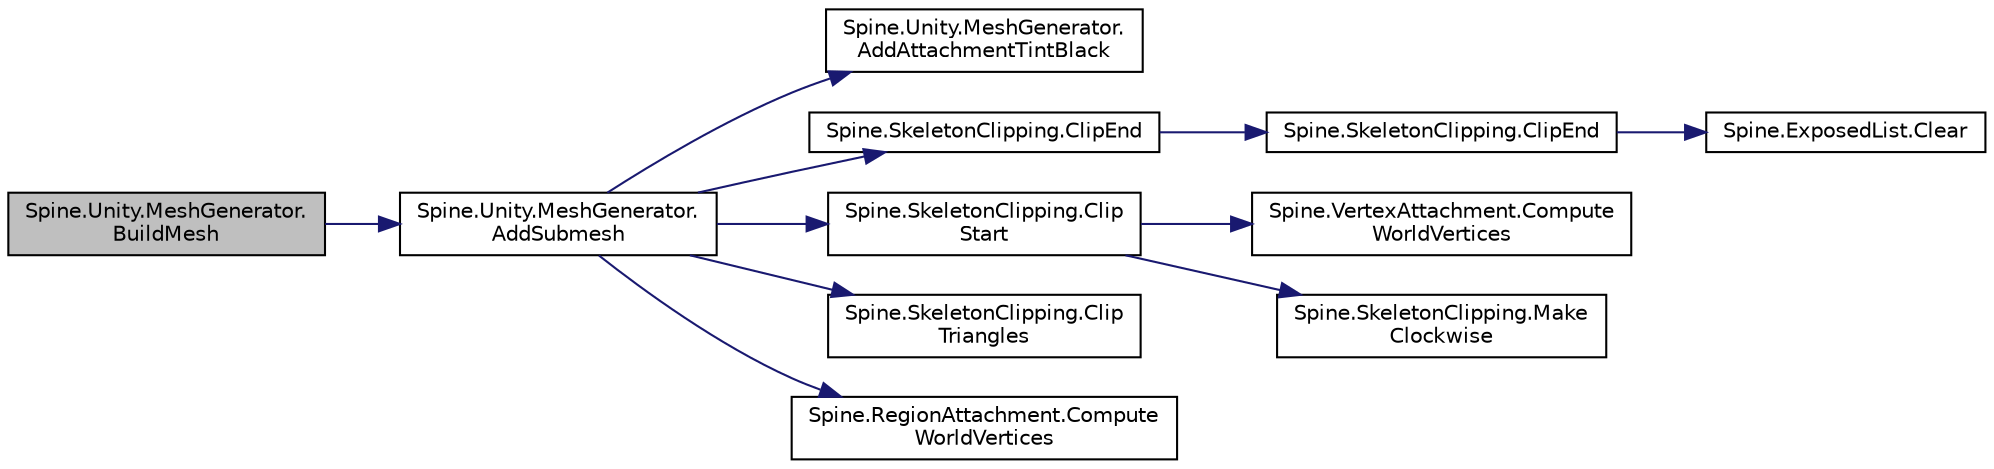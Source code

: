 digraph "Spine.Unity.MeshGenerator.BuildMesh"
{
 // LATEX_PDF_SIZE
  edge [fontname="Helvetica",fontsize="10",labelfontname="Helvetica",labelfontsize="10"];
  node [fontname="Helvetica",fontsize="10",shape=record];
  rankdir="LR";
  Node1 [label="Spine.Unity.MeshGenerator.\lBuildMesh",height=0.2,width=0.4,color="black", fillcolor="grey75", style="filled", fontcolor="black",tooltip=" "];
  Node1 -> Node2 [color="midnightblue",fontsize="10",style="solid",fontname="Helvetica"];
  Node2 [label="Spine.Unity.MeshGenerator.\lAddSubmesh",height=0.2,width=0.4,color="black", fillcolor="white", style="filled",URL="$class_spine_1_1_unity_1_1_mesh_generator.html#aa952a9e80b0019d3bbeb457175e00e7a",tooltip=" "];
  Node2 -> Node3 [color="midnightblue",fontsize="10",style="solid",fontname="Helvetica"];
  Node3 [label="Spine.Unity.MeshGenerator.\lAddAttachmentTintBlack",height=0.2,width=0.4,color="black", fillcolor="white", style="filled",URL="$class_spine_1_1_unity_1_1_mesh_generator.html#a2973ceef783dac952bd6d5eccc90d41d",tooltip=" "];
  Node2 -> Node4 [color="midnightblue",fontsize="10",style="solid",fontname="Helvetica"];
  Node4 [label="Spine.SkeletonClipping.ClipEnd",height=0.2,width=0.4,color="black", fillcolor="white", style="filled",URL="$class_spine_1_1_skeleton_clipping.html#a1a07278048c33b547f8a596c41ceb4bb",tooltip=" "];
  Node4 -> Node5 [color="midnightblue",fontsize="10",style="solid",fontname="Helvetica"];
  Node5 [label="Spine.SkeletonClipping.ClipEnd",height=0.2,width=0.4,color="black", fillcolor="white", style="filled",URL="$class_spine_1_1_skeleton_clipping.html#a4351ab3c136c8d55809579933d943770",tooltip=" "];
  Node5 -> Node6 [color="midnightblue",fontsize="10",style="solid",fontname="Helvetica"];
  Node6 [label="Spine.ExposedList.Clear",height=0.2,width=0.4,color="black", fillcolor="white", style="filled",URL="$class_spine_1_1_exposed_list.html#ab2453ae483ae98e5e68ea616320c8f5b",tooltip=" "];
  Node2 -> Node7 [color="midnightblue",fontsize="10",style="solid",fontname="Helvetica"];
  Node7 [label="Spine.SkeletonClipping.Clip\lStart",height=0.2,width=0.4,color="black", fillcolor="white", style="filled",URL="$class_spine_1_1_skeleton_clipping.html#ae62e72353332993c8e3c7bc437edfd67",tooltip=" "];
  Node7 -> Node8 [color="midnightblue",fontsize="10",style="solid",fontname="Helvetica"];
  Node8 [label="Spine.VertexAttachment.Compute\lWorldVertices",height=0.2,width=0.4,color="black", fillcolor="white", style="filled",URL="$class_spine_1_1_vertex_attachment.html#a3a09094aaa5c85778385a1b19397fced",tooltip=" "];
  Node7 -> Node9 [color="midnightblue",fontsize="10",style="solid",fontname="Helvetica"];
  Node9 [label="Spine.SkeletonClipping.Make\lClockwise",height=0.2,width=0.4,color="black", fillcolor="white", style="filled",URL="$class_spine_1_1_skeleton_clipping.html#aba7209fd235ecabbf7c0af1a994e65a8",tooltip=" "];
  Node2 -> Node10 [color="midnightblue",fontsize="10",style="solid",fontname="Helvetica"];
  Node10 [label="Spine.SkeletonClipping.Clip\lTriangles",height=0.2,width=0.4,color="black", fillcolor="white", style="filled",URL="$class_spine_1_1_skeleton_clipping.html#aec7fae2af5eac108aa788fb43a091bbb",tooltip=" "];
  Node2 -> Node11 [color="midnightblue",fontsize="10",style="solid",fontname="Helvetica"];
  Node11 [label="Spine.RegionAttachment.Compute\lWorldVertices",height=0.2,width=0.4,color="black", fillcolor="white", style="filled",URL="$class_spine_1_1_region_attachment.html#a06e20a82691dfcedf87339edf34c9de3",tooltip="Transforms the attachment's four vertices to world coordinates."];
}
